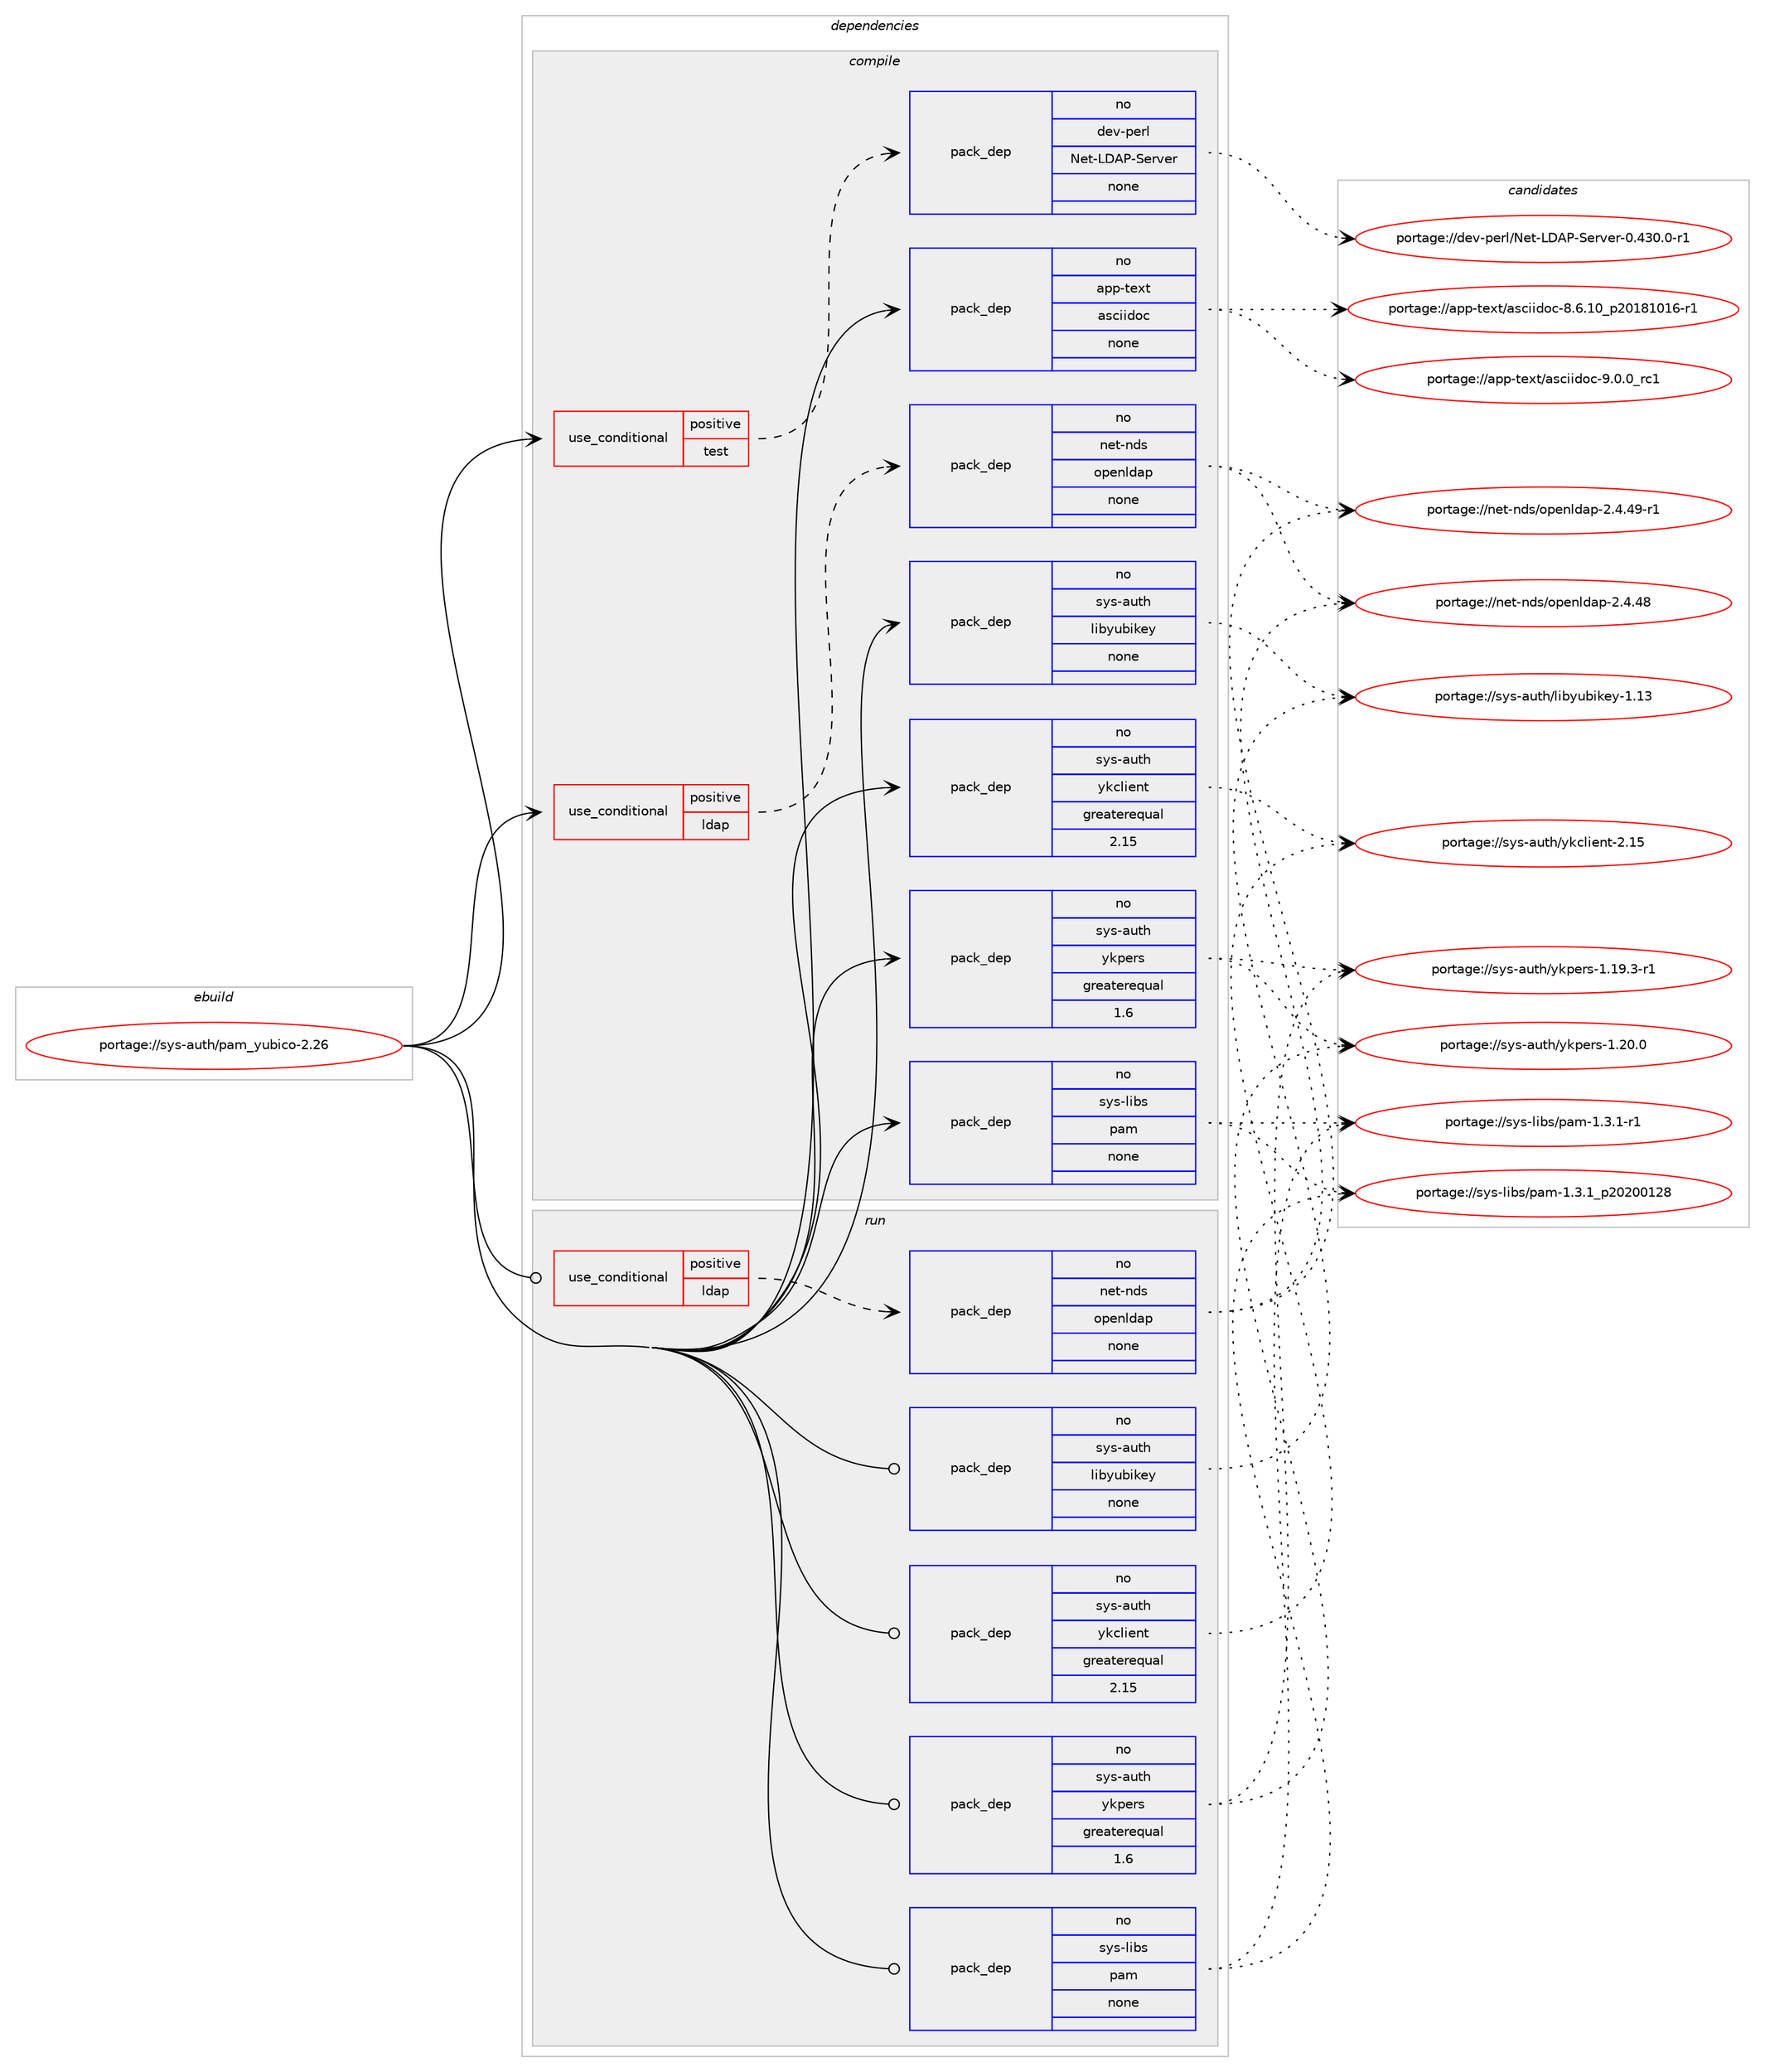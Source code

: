 digraph prolog {

# *************
# Graph options
# *************

newrank=true;
concentrate=true;
compound=true;
graph [rankdir=LR,fontname=Helvetica,fontsize=10,ranksep=1.5];#, ranksep=2.5, nodesep=0.2];
edge  [arrowhead=vee];
node  [fontname=Helvetica,fontsize=10];

# **********
# The ebuild
# **********

subgraph cluster_leftcol {
color=gray;
rank=same;
label=<<i>ebuild</i>>;
id [label="portage://sys-auth/pam_yubico-2.26", color=red, width=4, href="../sys-auth/pam_yubico-2.26.svg"];
}

# ****************
# The dependencies
# ****************

subgraph cluster_midcol {
color=gray;
label=<<i>dependencies</i>>;
subgraph cluster_compile {
fillcolor="#eeeeee";
style=filled;
label=<<i>compile</i>>;
subgraph cond12024 {
dependency57656 [label=<<TABLE BORDER="0" CELLBORDER="1" CELLSPACING="0" CELLPADDING="4"><TR><TD ROWSPAN="3" CELLPADDING="10">use_conditional</TD></TR><TR><TD>positive</TD></TR><TR><TD>ldap</TD></TR></TABLE>>, shape=none, color=red];
subgraph pack44398 {
dependency57657 [label=<<TABLE BORDER="0" CELLBORDER="1" CELLSPACING="0" CELLPADDING="4" WIDTH="220"><TR><TD ROWSPAN="6" CELLPADDING="30">pack_dep</TD></TR><TR><TD WIDTH="110">no</TD></TR><TR><TD>net-nds</TD></TR><TR><TD>openldap</TD></TR><TR><TD>none</TD></TR><TR><TD></TD></TR></TABLE>>, shape=none, color=blue];
}
dependency57656:e -> dependency57657:w [weight=20,style="dashed",arrowhead="vee"];
}
id:e -> dependency57656:w [weight=20,style="solid",arrowhead="vee"];
subgraph cond12025 {
dependency57658 [label=<<TABLE BORDER="0" CELLBORDER="1" CELLSPACING="0" CELLPADDING="4"><TR><TD ROWSPAN="3" CELLPADDING="10">use_conditional</TD></TR><TR><TD>positive</TD></TR><TR><TD>test</TD></TR></TABLE>>, shape=none, color=red];
subgraph pack44399 {
dependency57659 [label=<<TABLE BORDER="0" CELLBORDER="1" CELLSPACING="0" CELLPADDING="4" WIDTH="220"><TR><TD ROWSPAN="6" CELLPADDING="30">pack_dep</TD></TR><TR><TD WIDTH="110">no</TD></TR><TR><TD>dev-perl</TD></TR><TR><TD>Net-LDAP-Server</TD></TR><TR><TD>none</TD></TR><TR><TD></TD></TR></TABLE>>, shape=none, color=blue];
}
dependency57658:e -> dependency57659:w [weight=20,style="dashed",arrowhead="vee"];
}
id:e -> dependency57658:w [weight=20,style="solid",arrowhead="vee"];
subgraph pack44400 {
dependency57660 [label=<<TABLE BORDER="0" CELLBORDER="1" CELLSPACING="0" CELLPADDING="4" WIDTH="220"><TR><TD ROWSPAN="6" CELLPADDING="30">pack_dep</TD></TR><TR><TD WIDTH="110">no</TD></TR><TR><TD>app-text</TD></TR><TR><TD>asciidoc</TD></TR><TR><TD>none</TD></TR><TR><TD></TD></TR></TABLE>>, shape=none, color=blue];
}
id:e -> dependency57660:w [weight=20,style="solid",arrowhead="vee"];
subgraph pack44401 {
dependency57661 [label=<<TABLE BORDER="0" CELLBORDER="1" CELLSPACING="0" CELLPADDING="4" WIDTH="220"><TR><TD ROWSPAN="6" CELLPADDING="30">pack_dep</TD></TR><TR><TD WIDTH="110">no</TD></TR><TR><TD>sys-auth</TD></TR><TR><TD>libyubikey</TD></TR><TR><TD>none</TD></TR><TR><TD></TD></TR></TABLE>>, shape=none, color=blue];
}
id:e -> dependency57661:w [weight=20,style="solid",arrowhead="vee"];
subgraph pack44402 {
dependency57662 [label=<<TABLE BORDER="0" CELLBORDER="1" CELLSPACING="0" CELLPADDING="4" WIDTH="220"><TR><TD ROWSPAN="6" CELLPADDING="30">pack_dep</TD></TR><TR><TD WIDTH="110">no</TD></TR><TR><TD>sys-auth</TD></TR><TR><TD>ykclient</TD></TR><TR><TD>greaterequal</TD></TR><TR><TD>2.15</TD></TR></TABLE>>, shape=none, color=blue];
}
id:e -> dependency57662:w [weight=20,style="solid",arrowhead="vee"];
subgraph pack44403 {
dependency57663 [label=<<TABLE BORDER="0" CELLBORDER="1" CELLSPACING="0" CELLPADDING="4" WIDTH="220"><TR><TD ROWSPAN="6" CELLPADDING="30">pack_dep</TD></TR><TR><TD WIDTH="110">no</TD></TR><TR><TD>sys-auth</TD></TR><TR><TD>ykpers</TD></TR><TR><TD>greaterequal</TD></TR><TR><TD>1.6</TD></TR></TABLE>>, shape=none, color=blue];
}
id:e -> dependency57663:w [weight=20,style="solid",arrowhead="vee"];
subgraph pack44404 {
dependency57664 [label=<<TABLE BORDER="0" CELLBORDER="1" CELLSPACING="0" CELLPADDING="4" WIDTH="220"><TR><TD ROWSPAN="6" CELLPADDING="30">pack_dep</TD></TR><TR><TD WIDTH="110">no</TD></TR><TR><TD>sys-libs</TD></TR><TR><TD>pam</TD></TR><TR><TD>none</TD></TR><TR><TD></TD></TR></TABLE>>, shape=none, color=blue];
}
id:e -> dependency57664:w [weight=20,style="solid",arrowhead="vee"];
}
subgraph cluster_compileandrun {
fillcolor="#eeeeee";
style=filled;
label=<<i>compile and run</i>>;
}
subgraph cluster_run {
fillcolor="#eeeeee";
style=filled;
label=<<i>run</i>>;
subgraph cond12026 {
dependency57665 [label=<<TABLE BORDER="0" CELLBORDER="1" CELLSPACING="0" CELLPADDING="4"><TR><TD ROWSPAN="3" CELLPADDING="10">use_conditional</TD></TR><TR><TD>positive</TD></TR><TR><TD>ldap</TD></TR></TABLE>>, shape=none, color=red];
subgraph pack44405 {
dependency57666 [label=<<TABLE BORDER="0" CELLBORDER="1" CELLSPACING="0" CELLPADDING="4" WIDTH="220"><TR><TD ROWSPAN="6" CELLPADDING="30">pack_dep</TD></TR><TR><TD WIDTH="110">no</TD></TR><TR><TD>net-nds</TD></TR><TR><TD>openldap</TD></TR><TR><TD>none</TD></TR><TR><TD></TD></TR></TABLE>>, shape=none, color=blue];
}
dependency57665:e -> dependency57666:w [weight=20,style="dashed",arrowhead="vee"];
}
id:e -> dependency57665:w [weight=20,style="solid",arrowhead="odot"];
subgraph pack44406 {
dependency57667 [label=<<TABLE BORDER="0" CELLBORDER="1" CELLSPACING="0" CELLPADDING="4" WIDTH="220"><TR><TD ROWSPAN="6" CELLPADDING="30">pack_dep</TD></TR><TR><TD WIDTH="110">no</TD></TR><TR><TD>sys-auth</TD></TR><TR><TD>libyubikey</TD></TR><TR><TD>none</TD></TR><TR><TD></TD></TR></TABLE>>, shape=none, color=blue];
}
id:e -> dependency57667:w [weight=20,style="solid",arrowhead="odot"];
subgraph pack44407 {
dependency57668 [label=<<TABLE BORDER="0" CELLBORDER="1" CELLSPACING="0" CELLPADDING="4" WIDTH="220"><TR><TD ROWSPAN="6" CELLPADDING="30">pack_dep</TD></TR><TR><TD WIDTH="110">no</TD></TR><TR><TD>sys-auth</TD></TR><TR><TD>ykclient</TD></TR><TR><TD>greaterequal</TD></TR><TR><TD>2.15</TD></TR></TABLE>>, shape=none, color=blue];
}
id:e -> dependency57668:w [weight=20,style="solid",arrowhead="odot"];
subgraph pack44408 {
dependency57669 [label=<<TABLE BORDER="0" CELLBORDER="1" CELLSPACING="0" CELLPADDING="4" WIDTH="220"><TR><TD ROWSPAN="6" CELLPADDING="30">pack_dep</TD></TR><TR><TD WIDTH="110">no</TD></TR><TR><TD>sys-auth</TD></TR><TR><TD>ykpers</TD></TR><TR><TD>greaterequal</TD></TR><TR><TD>1.6</TD></TR></TABLE>>, shape=none, color=blue];
}
id:e -> dependency57669:w [weight=20,style="solid",arrowhead="odot"];
subgraph pack44409 {
dependency57670 [label=<<TABLE BORDER="0" CELLBORDER="1" CELLSPACING="0" CELLPADDING="4" WIDTH="220"><TR><TD ROWSPAN="6" CELLPADDING="30">pack_dep</TD></TR><TR><TD WIDTH="110">no</TD></TR><TR><TD>sys-libs</TD></TR><TR><TD>pam</TD></TR><TR><TD>none</TD></TR><TR><TD></TD></TR></TABLE>>, shape=none, color=blue];
}
id:e -> dependency57670:w [weight=20,style="solid",arrowhead="odot"];
}
}

# **************
# The candidates
# **************

subgraph cluster_choices {
rank=same;
color=gray;
label=<<i>candidates</i>>;

subgraph choice44398 {
color=black;
nodesep=1;
choice110101116451101001154711111210111010810097112455046524652574511449 [label="portage://net-nds/openldap-2.4.49-r1", color=red, width=4,href="../net-nds/openldap-2.4.49-r1.svg"];
choice11010111645110100115471111121011101081009711245504652465256 [label="portage://net-nds/openldap-2.4.48", color=red, width=4,href="../net-nds/openldap-2.4.48.svg"];
dependency57657:e -> choice110101116451101001154711111210111010810097112455046524652574511449:w [style=dotted,weight="100"];
dependency57657:e -> choice11010111645110100115471111121011101081009711245504652465256:w [style=dotted,weight="100"];
}
subgraph choice44399 {
color=black;
nodesep=1;
choice1001011184511210111410847781011164576686580458310111411810111445484652514846484511449 [label="portage://dev-perl/Net-LDAP-Server-0.430.0-r1", color=red, width=4,href="../dev-perl/Net-LDAP-Server-0.430.0-r1.svg"];
dependency57659:e -> choice1001011184511210111410847781011164576686580458310111411810111445484652514846484511449:w [style=dotted,weight="100"];
}
subgraph choice44400 {
color=black;
nodesep=1;
choice971121124511610112011647971159910510510011199455746484648951149949 [label="portage://app-text/asciidoc-9.0.0_rc1", color=red, width=4,href="../app-text/asciidoc-9.0.0_rc1.svg"];
choice971121124511610112011647971159910510510011199455646544649489511250484956494849544511449 [label="portage://app-text/asciidoc-8.6.10_p20181016-r1", color=red, width=4,href="../app-text/asciidoc-8.6.10_p20181016-r1.svg"];
dependency57660:e -> choice971121124511610112011647971159910510510011199455746484648951149949:w [style=dotted,weight="100"];
dependency57660:e -> choice971121124511610112011647971159910510510011199455646544649489511250484956494849544511449:w [style=dotted,weight="100"];
}
subgraph choice44401 {
color=black;
nodesep=1;
choice11512111545971171161044710810598121117981051071011214549464951 [label="portage://sys-auth/libyubikey-1.13", color=red, width=4,href="../sys-auth/libyubikey-1.13.svg"];
dependency57661:e -> choice11512111545971171161044710810598121117981051071011214549464951:w [style=dotted,weight="100"];
}
subgraph choice44402 {
color=black;
nodesep=1;
choice115121115459711711610447121107991081051011101164550464953 [label="portage://sys-auth/ykclient-2.15", color=red, width=4,href="../sys-auth/ykclient-2.15.svg"];
dependency57662:e -> choice115121115459711711610447121107991081051011101164550464953:w [style=dotted,weight="100"];
}
subgraph choice44403 {
color=black;
nodesep=1;
choice11512111545971171161044712110711210111411545494650484648 [label="portage://sys-auth/ykpers-1.20.0", color=red, width=4,href="../sys-auth/ykpers-1.20.0.svg"];
choice115121115459711711610447121107112101114115454946495746514511449 [label="portage://sys-auth/ykpers-1.19.3-r1", color=red, width=4,href="../sys-auth/ykpers-1.19.3-r1.svg"];
dependency57663:e -> choice11512111545971171161044712110711210111411545494650484648:w [style=dotted,weight="100"];
dependency57663:e -> choice115121115459711711610447121107112101114115454946495746514511449:w [style=dotted,weight="100"];
}
subgraph choice44404 {
color=black;
nodesep=1;
choice11512111545108105981154711297109454946514649951125048504848495056 [label="portage://sys-libs/pam-1.3.1_p20200128", color=red, width=4,href="../sys-libs/pam-1.3.1_p20200128.svg"];
choice115121115451081059811547112971094549465146494511449 [label="portage://sys-libs/pam-1.3.1-r1", color=red, width=4,href="../sys-libs/pam-1.3.1-r1.svg"];
dependency57664:e -> choice11512111545108105981154711297109454946514649951125048504848495056:w [style=dotted,weight="100"];
dependency57664:e -> choice115121115451081059811547112971094549465146494511449:w [style=dotted,weight="100"];
}
subgraph choice44405 {
color=black;
nodesep=1;
choice110101116451101001154711111210111010810097112455046524652574511449 [label="portage://net-nds/openldap-2.4.49-r1", color=red, width=4,href="../net-nds/openldap-2.4.49-r1.svg"];
choice11010111645110100115471111121011101081009711245504652465256 [label="portage://net-nds/openldap-2.4.48", color=red, width=4,href="../net-nds/openldap-2.4.48.svg"];
dependency57666:e -> choice110101116451101001154711111210111010810097112455046524652574511449:w [style=dotted,weight="100"];
dependency57666:e -> choice11010111645110100115471111121011101081009711245504652465256:w [style=dotted,weight="100"];
}
subgraph choice44406 {
color=black;
nodesep=1;
choice11512111545971171161044710810598121117981051071011214549464951 [label="portage://sys-auth/libyubikey-1.13", color=red, width=4,href="../sys-auth/libyubikey-1.13.svg"];
dependency57667:e -> choice11512111545971171161044710810598121117981051071011214549464951:w [style=dotted,weight="100"];
}
subgraph choice44407 {
color=black;
nodesep=1;
choice115121115459711711610447121107991081051011101164550464953 [label="portage://sys-auth/ykclient-2.15", color=red, width=4,href="../sys-auth/ykclient-2.15.svg"];
dependency57668:e -> choice115121115459711711610447121107991081051011101164550464953:w [style=dotted,weight="100"];
}
subgraph choice44408 {
color=black;
nodesep=1;
choice11512111545971171161044712110711210111411545494650484648 [label="portage://sys-auth/ykpers-1.20.0", color=red, width=4,href="../sys-auth/ykpers-1.20.0.svg"];
choice115121115459711711610447121107112101114115454946495746514511449 [label="portage://sys-auth/ykpers-1.19.3-r1", color=red, width=4,href="../sys-auth/ykpers-1.19.3-r1.svg"];
dependency57669:e -> choice11512111545971171161044712110711210111411545494650484648:w [style=dotted,weight="100"];
dependency57669:e -> choice115121115459711711610447121107112101114115454946495746514511449:w [style=dotted,weight="100"];
}
subgraph choice44409 {
color=black;
nodesep=1;
choice11512111545108105981154711297109454946514649951125048504848495056 [label="portage://sys-libs/pam-1.3.1_p20200128", color=red, width=4,href="../sys-libs/pam-1.3.1_p20200128.svg"];
choice115121115451081059811547112971094549465146494511449 [label="portage://sys-libs/pam-1.3.1-r1", color=red, width=4,href="../sys-libs/pam-1.3.1-r1.svg"];
dependency57670:e -> choice11512111545108105981154711297109454946514649951125048504848495056:w [style=dotted,weight="100"];
dependency57670:e -> choice115121115451081059811547112971094549465146494511449:w [style=dotted,weight="100"];
}
}

}
